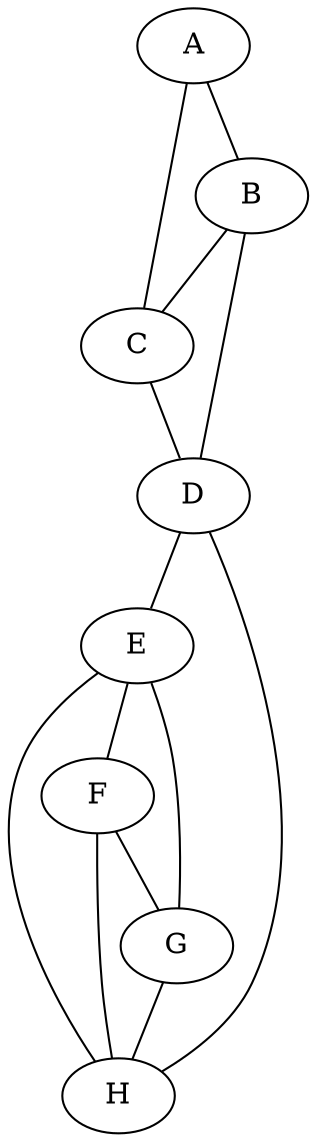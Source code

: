 graph GG {
 A -- B
 B -- C
 A -- C
 B -- D
 C -- D
 D -- E
 D -- H
 E -- F
 E -- G
 E -- H
 F -- G
 F -- H
 G -- H
}
